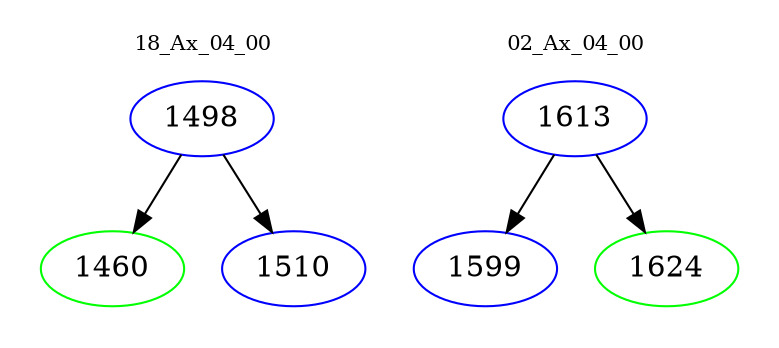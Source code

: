 digraph{
subgraph cluster_0 {
color = white
label = "18_Ax_04_00";
fontsize=10;
T0_1498 [label="1498", color="blue"]
T0_1498 -> T0_1460 [color="black"]
T0_1460 [label="1460", color="green"]
T0_1498 -> T0_1510 [color="black"]
T0_1510 [label="1510", color="blue"]
}
subgraph cluster_1 {
color = white
label = "02_Ax_04_00";
fontsize=10;
T1_1613 [label="1613", color="blue"]
T1_1613 -> T1_1599 [color="black"]
T1_1599 [label="1599", color="blue"]
T1_1613 -> T1_1624 [color="black"]
T1_1624 [label="1624", color="green"]
}
}
